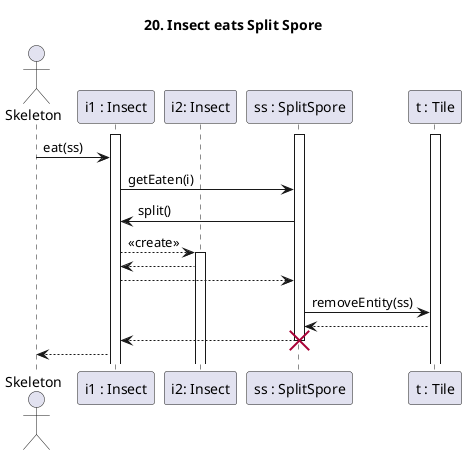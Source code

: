 @startuml 20. Insect eats Split Spore

title 20. Insect eats Split Spore

actor "Skeleton" as PP
participant "i1 : Insect" as I
participant "i2: Insect" as I2
participant "ss : SplitSpore" as Sp
participant "t : Tile" as T

activate I
activate T
activate Sp

PP -> I : eat(ss)
I -> Sp : getEaten(i)
Sp -> I : split()
I --> I2 : <<create>>
activate I2
I2 --> I
I --> Sp


Sp -> T : removeEntity(ss)
T --> Sp

Sp --> I
destroy Sp

I --> PP


@enduml